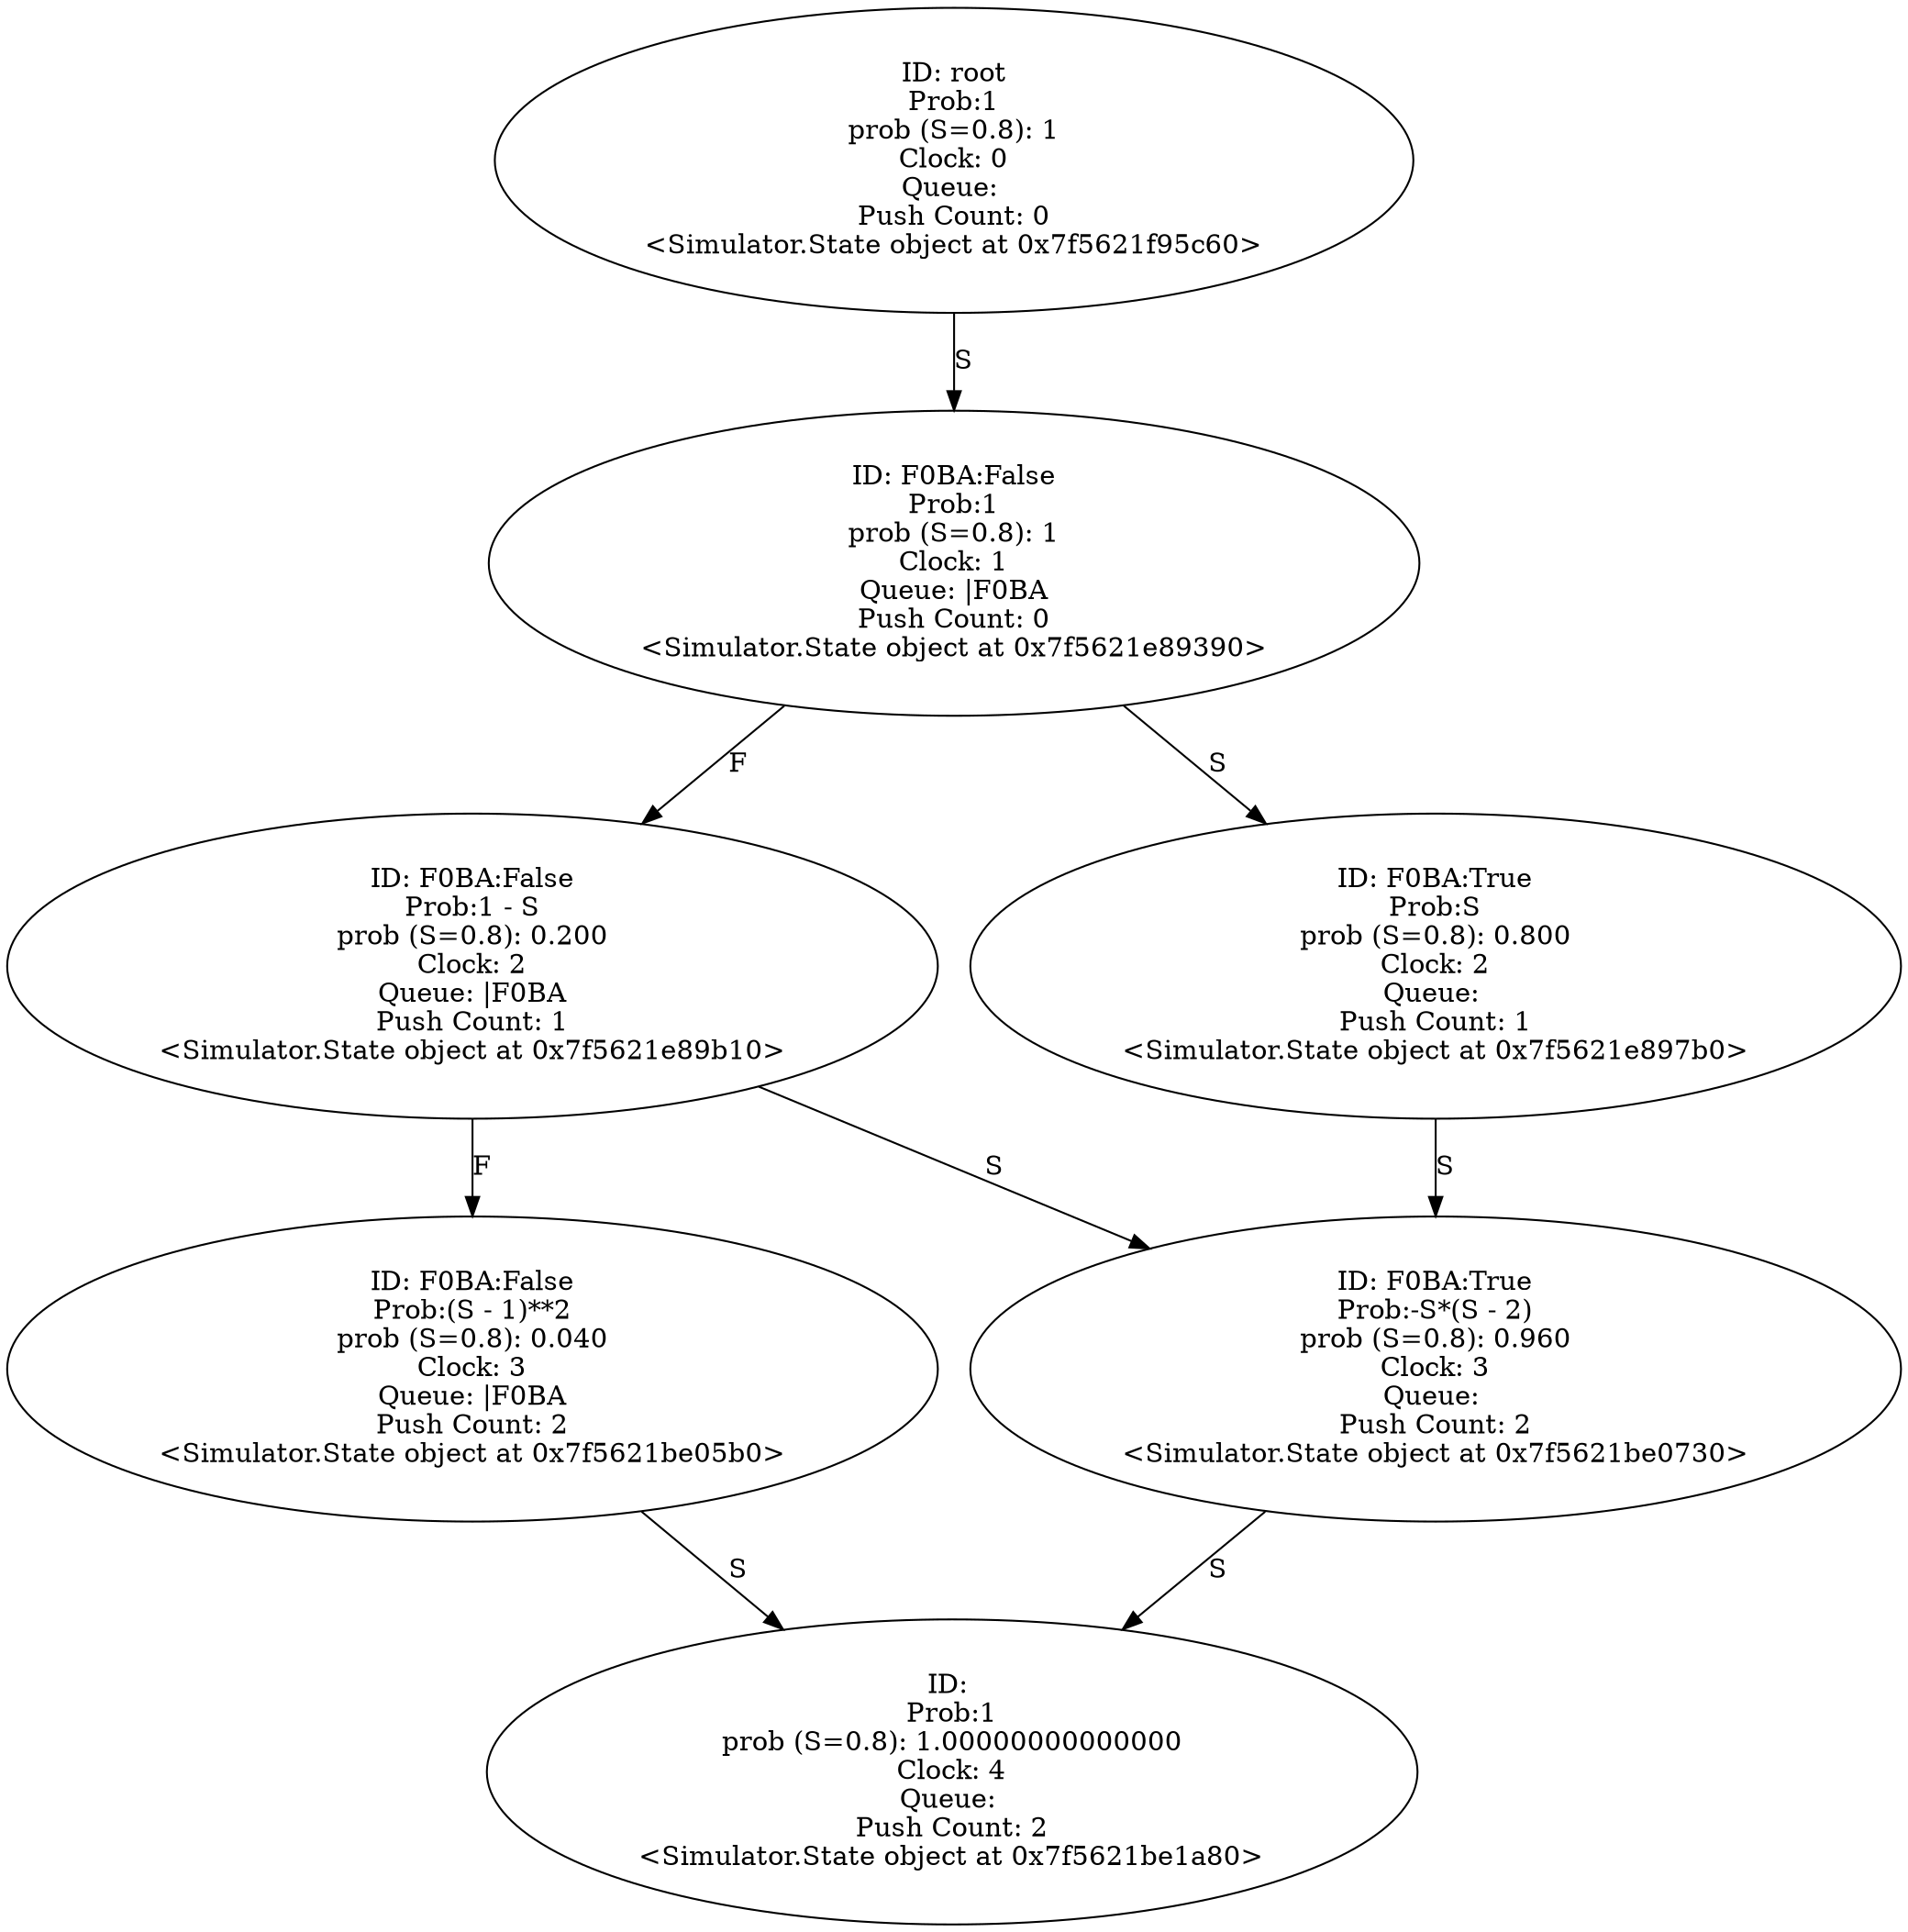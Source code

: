 digraph "./Output/two_pulls.wrp" {
	<Simulator.State object at 0x7f5621f95c60> [label="ID: root
Prob:1
prob (S=0.8): 1
Clock: 0
Queue: 
Push Count: 0
<Simulator.State object at 0x7f5621f95c60>"]
	<Simulator.State object at 0x7f5621f95c60> -> <Simulator.State object at 0x7f5621e89390> [label=S]
	<Simulator.State object at 0x7f5621e89390> [label="ID: F0BA:False
Prob:1
prob (S=0.8): 1
Clock: 1
Queue: |F0BA
Push Count: 0
<Simulator.State object at 0x7f5621e89390>"]
	<Simulator.State object at 0x7f5621e89390> -> <Simulator.State object at 0x7f5621e89b10> [label=F]
	<Simulator.State object at 0x7f5621e89390> -> <Simulator.State object at 0x7f5621e897b0> [label=S]
	<Simulator.State object at 0x7f5621e89b10> [label="ID: F0BA:False
Prob:1 - S
prob (S=0.8): 0.200
Clock: 2
Queue: |F0BA
Push Count: 1
<Simulator.State object at 0x7f5621e89b10>"]
	<Simulator.State object at 0x7f5621e89b10> -> <Simulator.State object at 0x7f5621be05b0> [label=F]
	<Simulator.State object at 0x7f5621e89b10> -> <Simulator.State object at 0x7f5621be0730> [label=S]
	<Simulator.State object at 0x7f5621e897b0> [label="ID: F0BA:True
Prob:S
prob (S=0.8): 0.800
Clock: 2
Queue: 
Push Count: 1
<Simulator.State object at 0x7f5621e897b0>"]
	<Simulator.State object at 0x7f5621e897b0> -> <Simulator.State object at 0x7f5621be0730> [label=S]
	<Simulator.State object at 0x7f5621be05b0> [label="ID: F0BA:False
Prob:(S - 1)**2
prob (S=0.8): 0.040
Clock: 3
Queue: |F0BA
Push Count: 2
<Simulator.State object at 0x7f5621be05b0>"]
	<Simulator.State object at 0x7f5621be05b0> -> <Simulator.State object at 0x7f5621be1a80> [label=S]
	<Simulator.State object at 0x7f5621be0730> [label="ID: F0BA:True
Prob:-S*(S - 2)
prob (S=0.8): 0.960
Clock: 3
Queue: 
Push Count: 2
<Simulator.State object at 0x7f5621be0730>"]
	<Simulator.State object at 0x7f5621be0730> -> <Simulator.State object at 0x7f5621be1a80> [label=S]
	<Simulator.State object at 0x7f5621be1a80> [label="ID: 
Prob:1
prob (S=0.8): 1.00000000000000
Clock: 4
Queue: 
Push Count: 2
<Simulator.State object at 0x7f5621be1a80>"]
}

